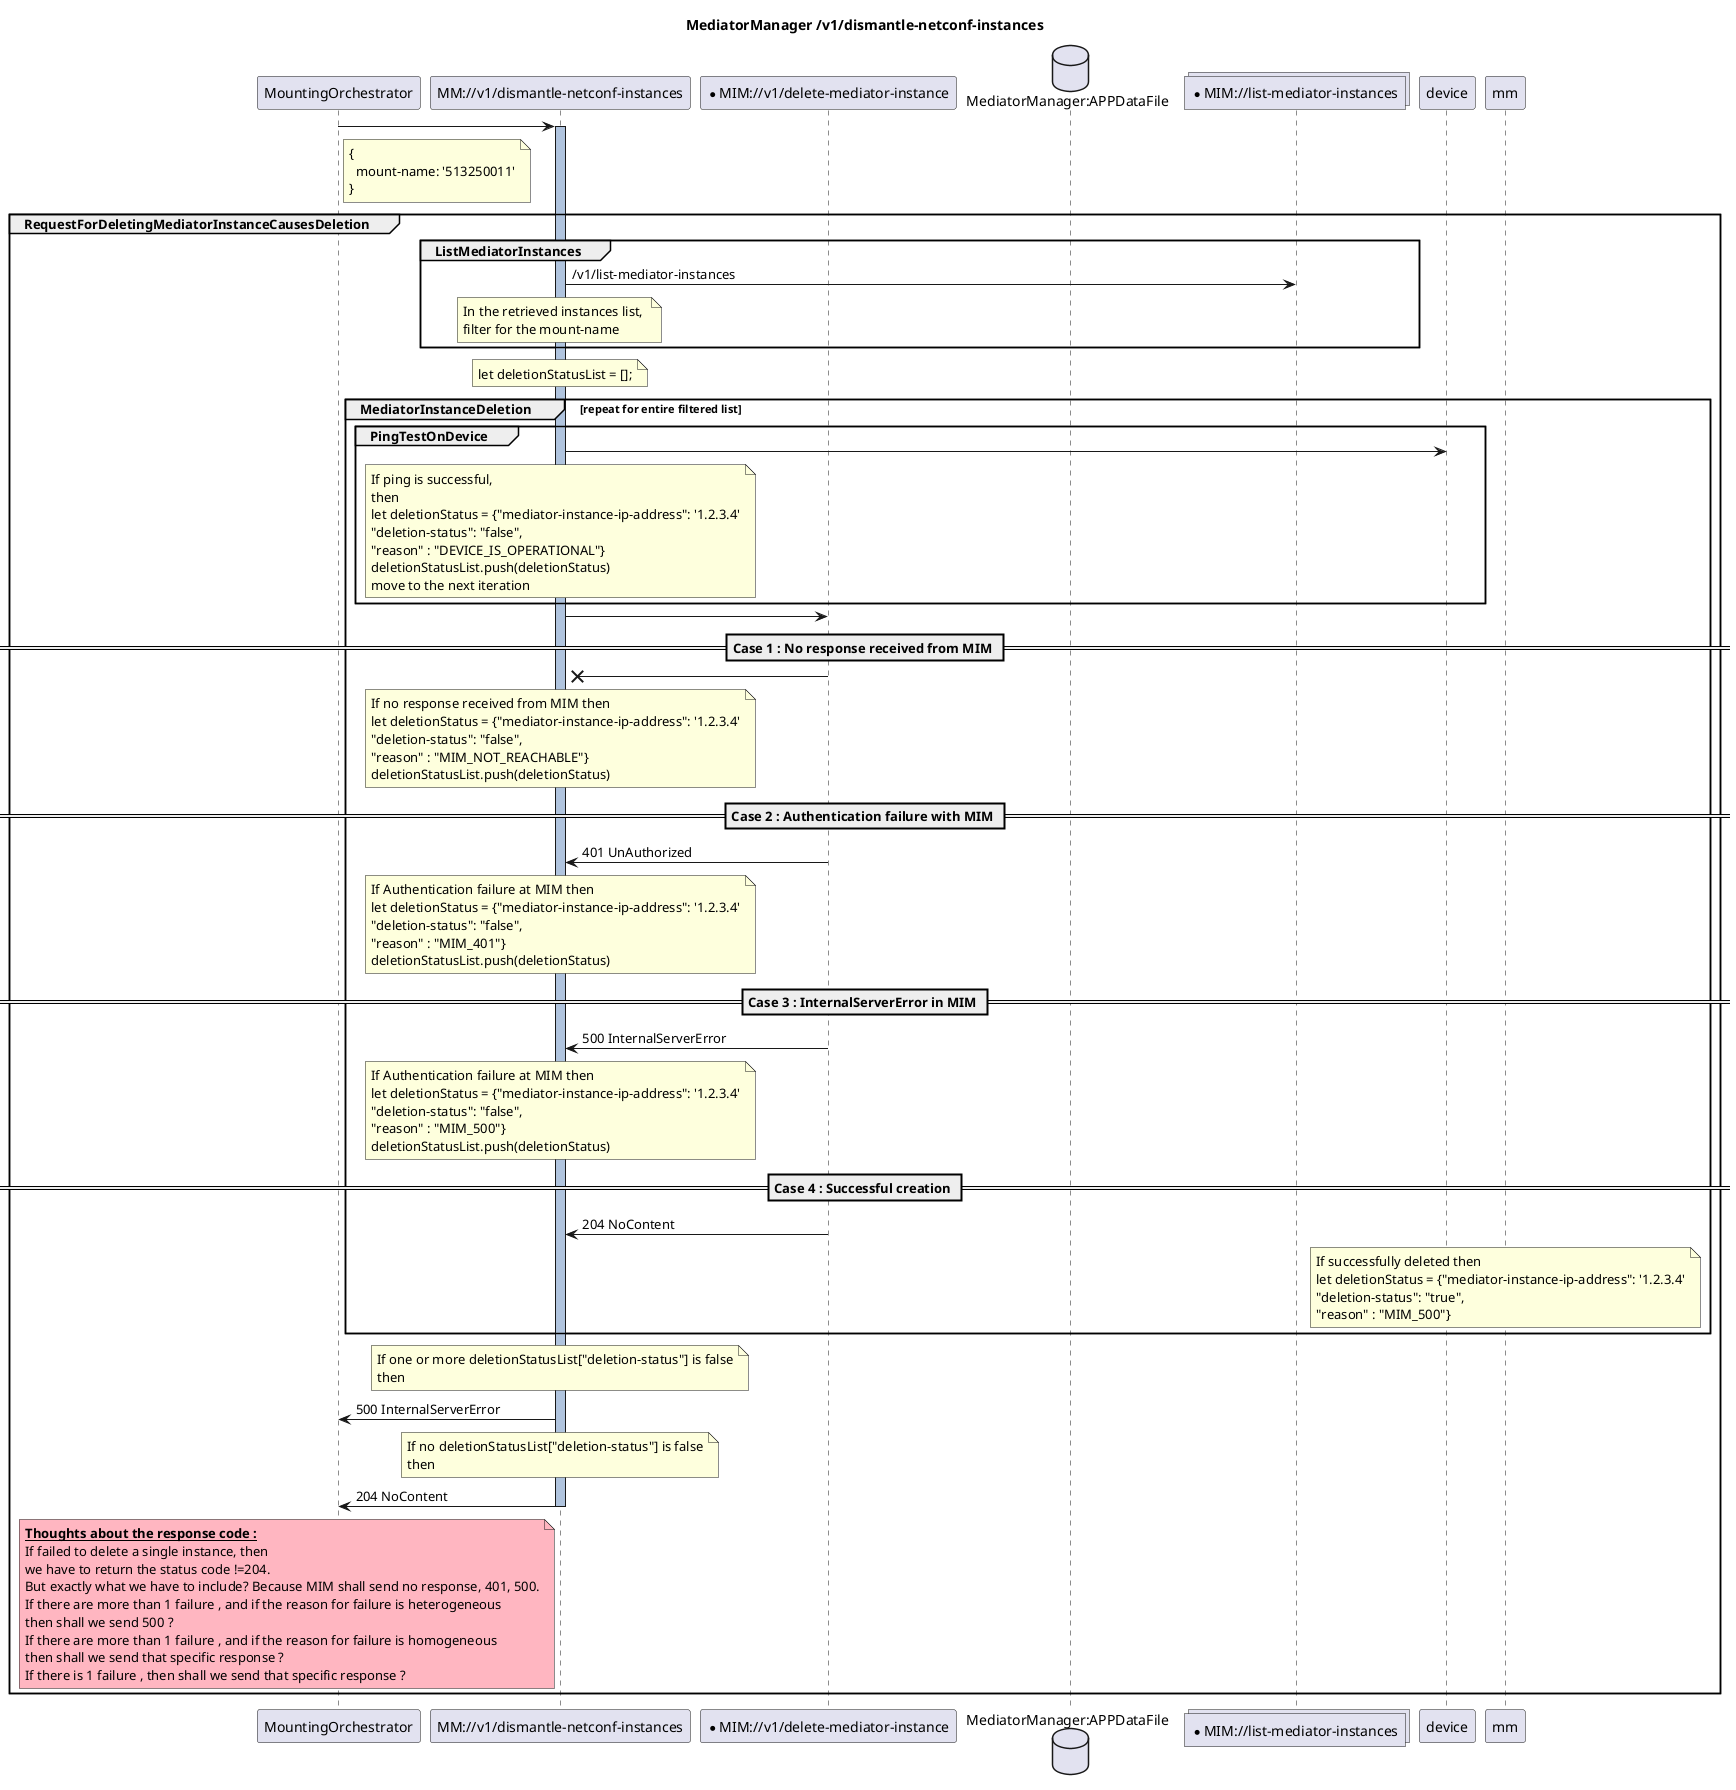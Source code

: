 @startuml DismantleNetconfInstances
skinparam responseMessageBelowArrow true

title
MediatorManager /v1/dismantle-netconf-instances
end title

participant "MountingOrchestrator" as MO
participant "MM://v1/dismantle-netconf-instances" as MM
participant "*MIM://v1/delete-mediator-instance" as AMIMDel
database "MediatorManager:APPDataFile" as AppData
collections "*MIM://list-mediator-instances" as AMIM


MO -> MM : 
note right MO
    { 
      mount-name: '513250011'
    }
end note
activate MM #LightSteelBlue

Group RequestForDeletingMediatorInstanceCausesDeletion
    Group ListMediatorInstances
    MM -> AMIM : /v1/list-mediator-instances

    note over MM 
        In the retrieved instances list, 
        filter for the mount-name 
    end note
    end

    note over MM
        let deletionStatusList = [];
    end note
    Group MediatorInstanceDeletion [repeat for entire filtered list]
        Group PingTestOnDevice
            MM -> device
            note over MM
                If ping is successful, 
                then 
                let deletionStatus = {"mediator-instance-ip-address": '1.2.3.4'
                "deletion-status": "false",
                "reason" : "DEVICE_IS_OPERATIONAL"}
                deletionStatusList.push(deletionStatus)
                move to the next iteration
            end note        
        end
        MM -> AMIMDel :
        == Case 1 : No response received from MIM ==
        AMIMDel -X MM :
        note over MM
            If no response received from MIM then
            let deletionStatus = {"mediator-instance-ip-address": '1.2.3.4'
            "deletion-status": "false",
            "reason" : "MIM_NOT_REACHABLE"}
            deletionStatusList.push(deletionStatus) 
        end note

        == Case 2 : Authentication failure with MIM ==
        AMIMDel -> MM : 401 UnAuthorized
        note over MM
            If Authentication failure at MIM then
            let deletionStatus = {"mediator-instance-ip-address": '1.2.3.4'
            "deletion-status": "false",
            "reason" : "MIM_401"}
            deletionStatusList.push(deletionStatus) 
        end note

        == Case 3 : InternalServerError in MIM ==
        AMIMDel -> MM : 500 InternalServerError
        note over MM
            If Authentication failure at MIM then
            let deletionStatus = {"mediator-instance-ip-address": '1.2.3.4'
            "deletion-status": "false",
            "reason" : "MIM_500"}
            deletionStatusList.push(deletionStatus) 
        end note

        == Case 4 : Successful creation ==
        AMIMDel -> MM : 204 NoContent
        note over mm
            If successfully deleted then
            let deletionStatus = {"mediator-instance-ip-address": '1.2.3.4'
            "deletion-status": "true",
            "reason" : "MIM_500"}   
        end note 
    end

    note over MM
        If one or more deletionStatusList["deletion-status"] is false
        then        
    end note

    MM -> MO : 500 InternalServerError

    note over MM
        If no deletionStatusList["deletion-status"] is false
        then        
    end note

    MM -> MO : 204 NoContent
deactivate MM 

    note left MM #LightPink
        <b><u>Thoughts about the response code :
        If failed to delete a single instance, then 
        we have to return the status code !=204.
        But exactly what we have to include? Because MIM shall send no response, 401, 500.
        If there are more than 1 failure , and if the reason for failure is heterogeneous  
        then shall we send 500 ?
        If there are more than 1 failure , and if the reason for failure is homogeneous  
        then shall we send that specific response ?
        If there is 1 failure , then shall we send that specific response ?
    end note
end
